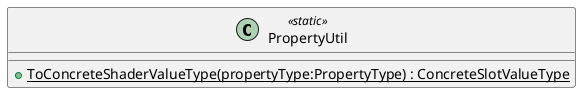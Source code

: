@startuml
class PropertyUtil <<static>> {
    + {static} ToConcreteShaderValueType(propertyType:PropertyType) : ConcreteSlotValueType
}
@enduml
